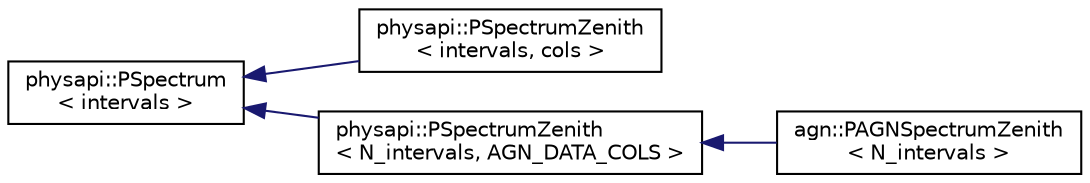 digraph "Graphical Class Hierarchy"
{
 // LATEX_PDF_SIZE
  edge [fontname="Helvetica",fontsize="10",labelfontname="Helvetica",labelfontsize="10"];
  node [fontname="Helvetica",fontsize="10",shape=record];
  rankdir="LR";
  Node0 [label="physapi::PSpectrum\l\< intervals \>",height=0.2,width=0.4,color="black", fillcolor="white", style="filled",URL="$classphysapi_1_1_p_spectrum.html",tooltip=" "];
  Node0 -> Node1 [dir="back",color="midnightblue",fontsize="10",style="solid",fontname="Helvetica"];
  Node1 [label="physapi::PSpectrumZenith\l\< intervals, cols \>",height=0.2,width=0.4,color="black", fillcolor="white", style="filled",URL="$classphysapi_1_1_p_spectrum_zenith.html",tooltip="This class represents a photon distribution under a specfic zenith angle and an angular interval obta..."];
  Node0 -> Node2 [dir="back",color="midnightblue",fontsize="10",style="solid",fontname="Helvetica"];
  Node2 [label="physapi::PSpectrumZenith\l\< N_intervals, AGN_DATA_COLS \>",height=0.2,width=0.4,color="black", fillcolor="white", style="filled",URL="$classphysapi_1_1_p_spectrum_zenith.html",tooltip=" "];
  Node2 -> Node3 [dir="back",color="midnightblue",fontsize="10",style="solid",fontname="Helvetica"];
  Node3 [label="agn::PAGNSpectrumZenith\l\< N_intervals \>",height=0.2,width=0.4,color="black", fillcolor="white", style="filled",URL="$classagn_1_1_p_a_g_n_spectrum_zenith.html",tooltip="This class represents an agn spectrum under a specific zenith angle and angular interval."];
}
